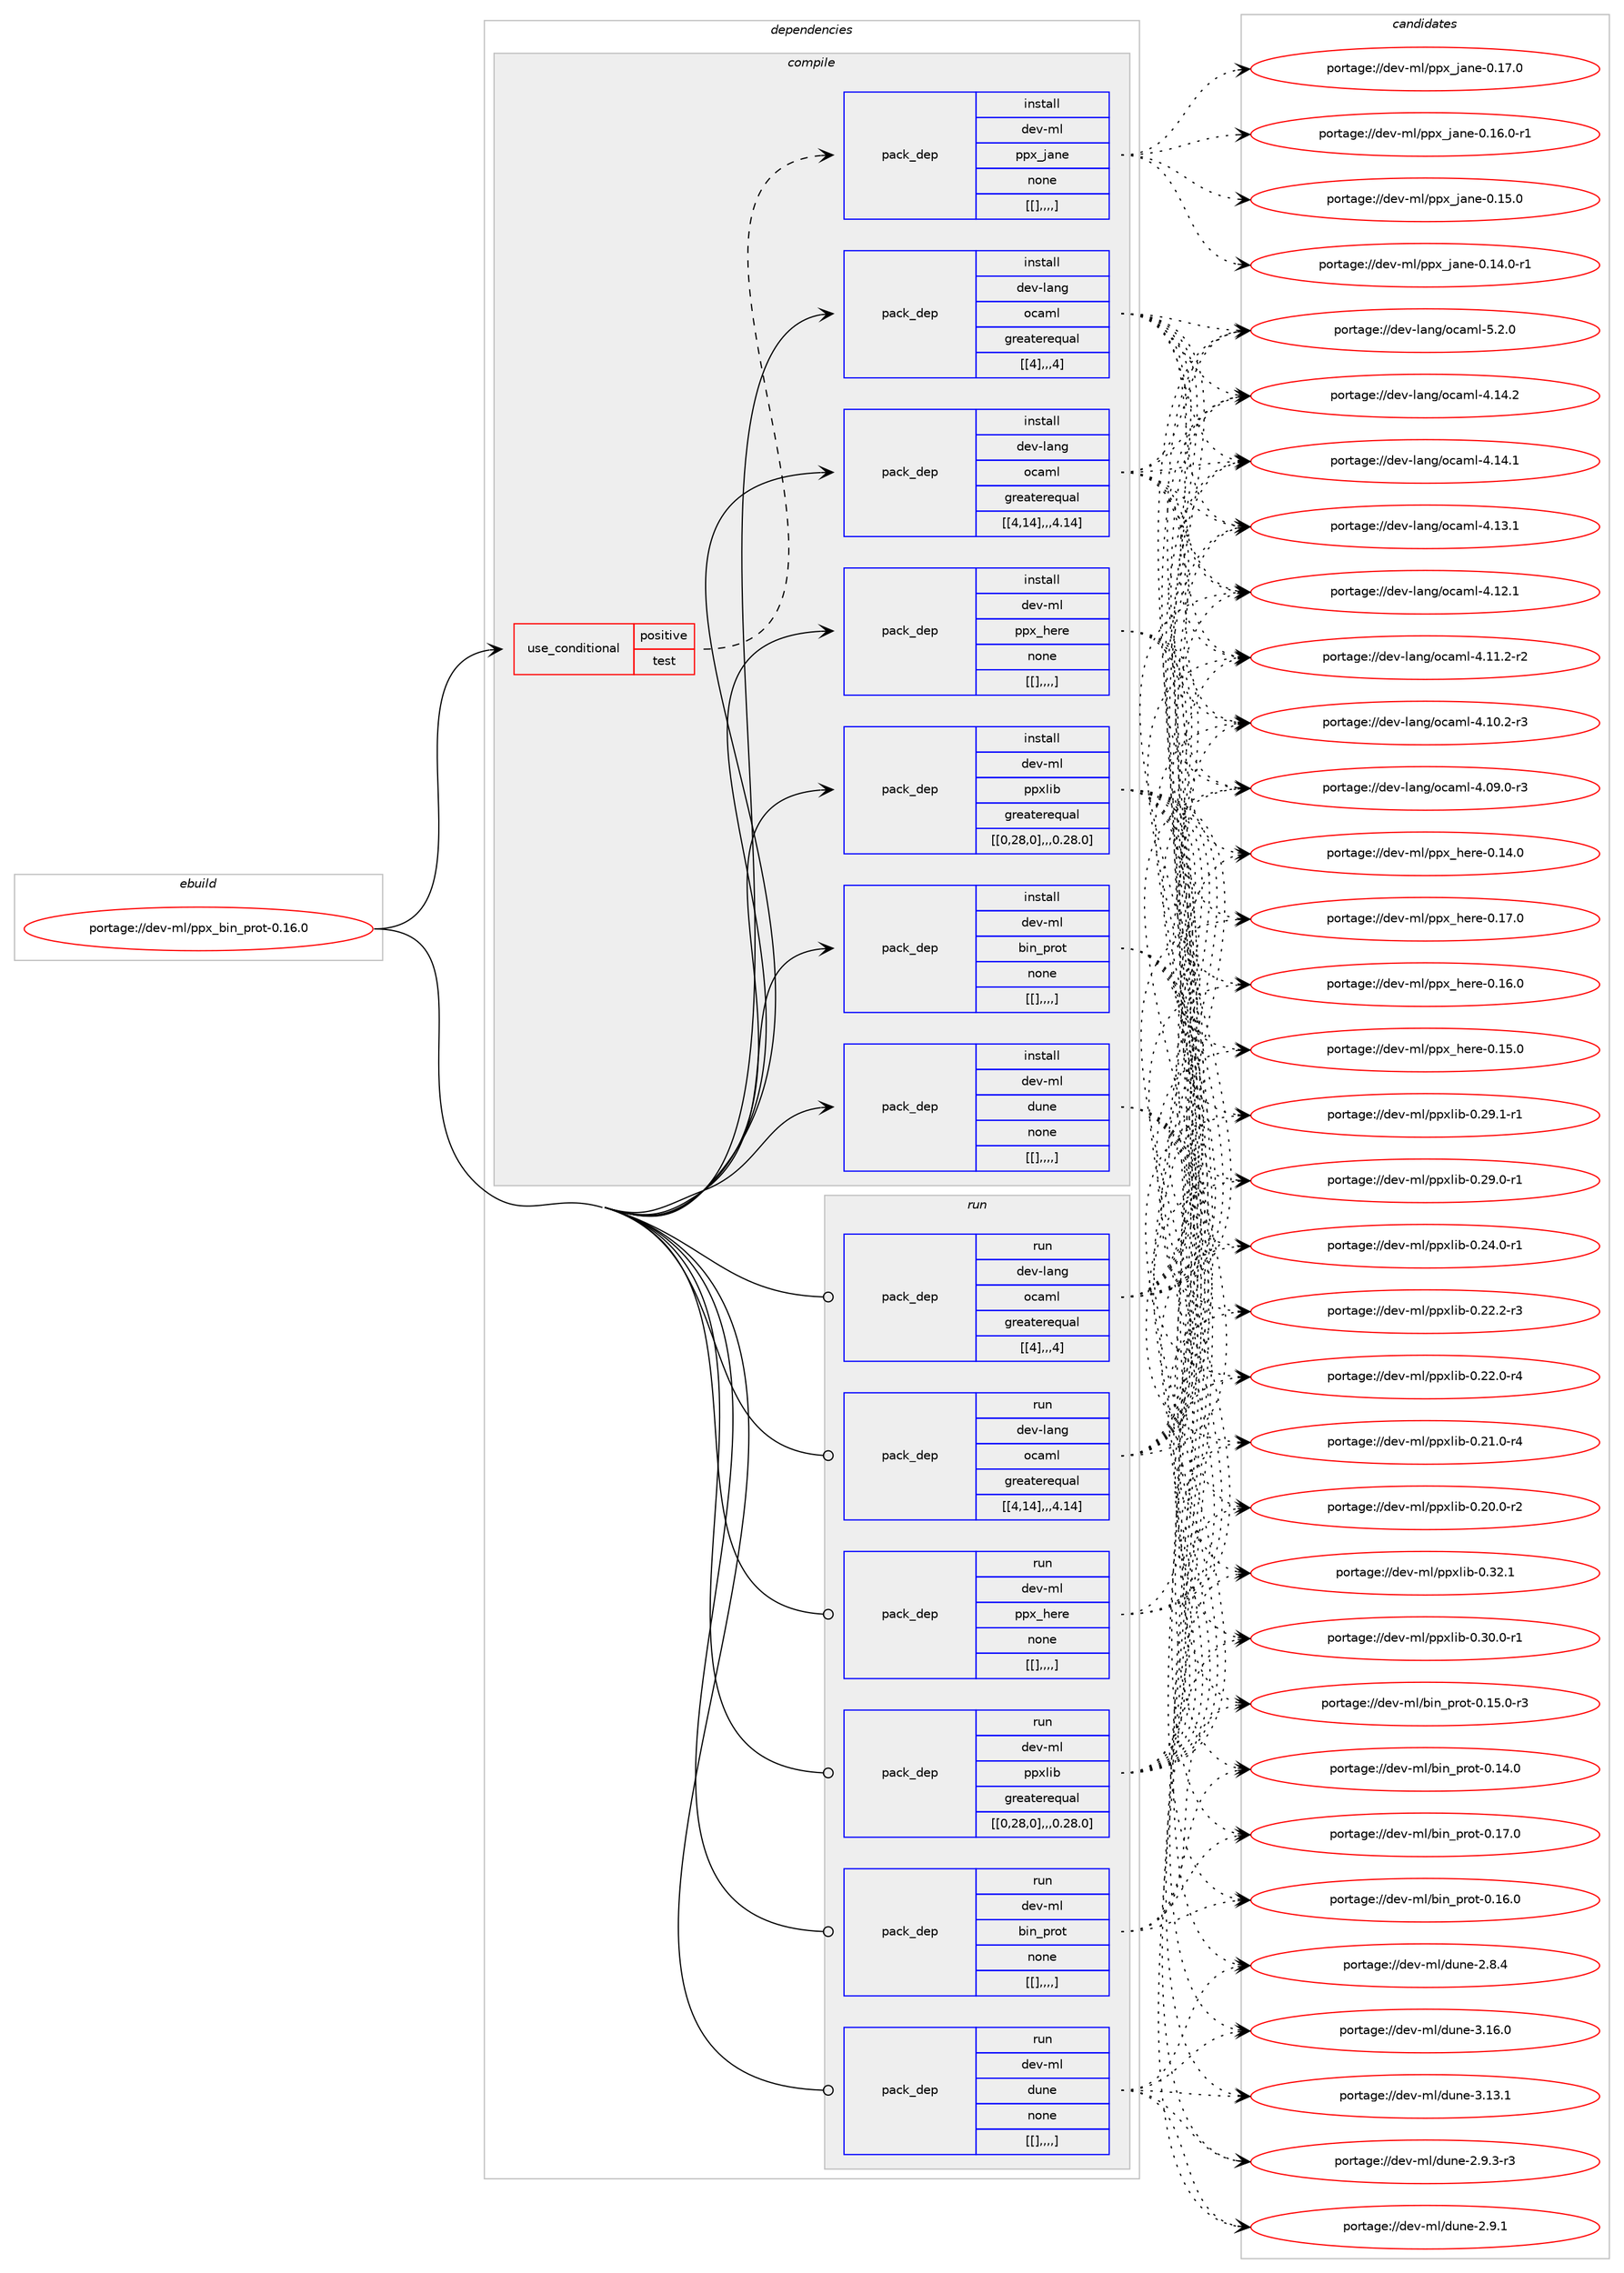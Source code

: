 digraph prolog {

# *************
# Graph options
# *************

newrank=true;
concentrate=true;
compound=true;
graph [rankdir=LR,fontname=Helvetica,fontsize=10,ranksep=1.5];#, ranksep=2.5, nodesep=0.2];
edge  [arrowhead=vee];
node  [fontname=Helvetica,fontsize=10];

# **********
# The ebuild
# **********

subgraph cluster_leftcol {
color=gray;
label=<<i>ebuild</i>>;
id [label="portage://dev-ml/ppx_bin_prot-0.16.0", color=red, width=4, href="../dev-ml/ppx_bin_prot-0.16.0.svg"];
}

# ****************
# The dependencies
# ****************

subgraph cluster_midcol {
color=gray;
label=<<i>dependencies</i>>;
subgraph cluster_compile {
fillcolor="#eeeeee";
style=filled;
label=<<i>compile</i>>;
subgraph cond30283 {
dependency123100 [label=<<TABLE BORDER="0" CELLBORDER="1" CELLSPACING="0" CELLPADDING="4"><TR><TD ROWSPAN="3" CELLPADDING="10">use_conditional</TD></TR><TR><TD>positive</TD></TR><TR><TD>test</TD></TR></TABLE>>, shape=none, color=red];
subgraph pack91646 {
dependency123101 [label=<<TABLE BORDER="0" CELLBORDER="1" CELLSPACING="0" CELLPADDING="4" WIDTH="220"><TR><TD ROWSPAN="6" CELLPADDING="30">pack_dep</TD></TR><TR><TD WIDTH="110">install</TD></TR><TR><TD>dev-ml</TD></TR><TR><TD>ppx_jane</TD></TR><TR><TD>none</TD></TR><TR><TD>[[],,,,]</TD></TR></TABLE>>, shape=none, color=blue];
}
dependency123100:e -> dependency123101:w [weight=20,style="dashed",arrowhead="vee"];
}
id:e -> dependency123100:w [weight=20,style="solid",arrowhead="vee"];
subgraph pack91647 {
dependency123102 [label=<<TABLE BORDER="0" CELLBORDER="1" CELLSPACING="0" CELLPADDING="4" WIDTH="220"><TR><TD ROWSPAN="6" CELLPADDING="30">pack_dep</TD></TR><TR><TD WIDTH="110">install</TD></TR><TR><TD>dev-lang</TD></TR><TR><TD>ocaml</TD></TR><TR><TD>greaterequal</TD></TR><TR><TD>[[4],,,4]</TD></TR></TABLE>>, shape=none, color=blue];
}
id:e -> dependency123102:w [weight=20,style="solid",arrowhead="vee"];
subgraph pack91648 {
dependency123103 [label=<<TABLE BORDER="0" CELLBORDER="1" CELLSPACING="0" CELLPADDING="4" WIDTH="220"><TR><TD ROWSPAN="6" CELLPADDING="30">pack_dep</TD></TR><TR><TD WIDTH="110">install</TD></TR><TR><TD>dev-lang</TD></TR><TR><TD>ocaml</TD></TR><TR><TD>greaterequal</TD></TR><TR><TD>[[4,14],,,4.14]</TD></TR></TABLE>>, shape=none, color=blue];
}
id:e -> dependency123103:w [weight=20,style="solid",arrowhead="vee"];
subgraph pack91649 {
dependency123104 [label=<<TABLE BORDER="0" CELLBORDER="1" CELLSPACING="0" CELLPADDING="4" WIDTH="220"><TR><TD ROWSPAN="6" CELLPADDING="30">pack_dep</TD></TR><TR><TD WIDTH="110">install</TD></TR><TR><TD>dev-ml</TD></TR><TR><TD>bin_prot</TD></TR><TR><TD>none</TD></TR><TR><TD>[[],,,,]</TD></TR></TABLE>>, shape=none, color=blue];
}
id:e -> dependency123104:w [weight=20,style="solid",arrowhead="vee"];
subgraph pack91650 {
dependency123105 [label=<<TABLE BORDER="0" CELLBORDER="1" CELLSPACING="0" CELLPADDING="4" WIDTH="220"><TR><TD ROWSPAN="6" CELLPADDING="30">pack_dep</TD></TR><TR><TD WIDTH="110">install</TD></TR><TR><TD>dev-ml</TD></TR><TR><TD>dune</TD></TR><TR><TD>none</TD></TR><TR><TD>[[],,,,]</TD></TR></TABLE>>, shape=none, color=blue];
}
id:e -> dependency123105:w [weight=20,style="solid",arrowhead="vee"];
subgraph pack91651 {
dependency123106 [label=<<TABLE BORDER="0" CELLBORDER="1" CELLSPACING="0" CELLPADDING="4" WIDTH="220"><TR><TD ROWSPAN="6" CELLPADDING="30">pack_dep</TD></TR><TR><TD WIDTH="110">install</TD></TR><TR><TD>dev-ml</TD></TR><TR><TD>ppx_here</TD></TR><TR><TD>none</TD></TR><TR><TD>[[],,,,]</TD></TR></TABLE>>, shape=none, color=blue];
}
id:e -> dependency123106:w [weight=20,style="solid",arrowhead="vee"];
subgraph pack91652 {
dependency123107 [label=<<TABLE BORDER="0" CELLBORDER="1" CELLSPACING="0" CELLPADDING="4" WIDTH="220"><TR><TD ROWSPAN="6" CELLPADDING="30">pack_dep</TD></TR><TR><TD WIDTH="110">install</TD></TR><TR><TD>dev-ml</TD></TR><TR><TD>ppxlib</TD></TR><TR><TD>greaterequal</TD></TR><TR><TD>[[0,28,0],,,0.28.0]</TD></TR></TABLE>>, shape=none, color=blue];
}
id:e -> dependency123107:w [weight=20,style="solid",arrowhead="vee"];
}
subgraph cluster_compileandrun {
fillcolor="#eeeeee";
style=filled;
label=<<i>compile and run</i>>;
}
subgraph cluster_run {
fillcolor="#eeeeee";
style=filled;
label=<<i>run</i>>;
subgraph pack91653 {
dependency123108 [label=<<TABLE BORDER="0" CELLBORDER="1" CELLSPACING="0" CELLPADDING="4" WIDTH="220"><TR><TD ROWSPAN="6" CELLPADDING="30">pack_dep</TD></TR><TR><TD WIDTH="110">run</TD></TR><TR><TD>dev-lang</TD></TR><TR><TD>ocaml</TD></TR><TR><TD>greaterequal</TD></TR><TR><TD>[[4],,,4]</TD></TR></TABLE>>, shape=none, color=blue];
}
id:e -> dependency123108:w [weight=20,style="solid",arrowhead="odot"];
subgraph pack91654 {
dependency123109 [label=<<TABLE BORDER="0" CELLBORDER="1" CELLSPACING="0" CELLPADDING="4" WIDTH="220"><TR><TD ROWSPAN="6" CELLPADDING="30">pack_dep</TD></TR><TR><TD WIDTH="110">run</TD></TR><TR><TD>dev-lang</TD></TR><TR><TD>ocaml</TD></TR><TR><TD>greaterequal</TD></TR><TR><TD>[[4,14],,,4.14]</TD></TR></TABLE>>, shape=none, color=blue];
}
id:e -> dependency123109:w [weight=20,style="solid",arrowhead="odot"];
subgraph pack91655 {
dependency123110 [label=<<TABLE BORDER="0" CELLBORDER="1" CELLSPACING="0" CELLPADDING="4" WIDTH="220"><TR><TD ROWSPAN="6" CELLPADDING="30">pack_dep</TD></TR><TR><TD WIDTH="110">run</TD></TR><TR><TD>dev-ml</TD></TR><TR><TD>bin_prot</TD></TR><TR><TD>none</TD></TR><TR><TD>[[],,,,]</TD></TR></TABLE>>, shape=none, color=blue];
}
id:e -> dependency123110:w [weight=20,style="solid",arrowhead="odot"];
subgraph pack91656 {
dependency123111 [label=<<TABLE BORDER="0" CELLBORDER="1" CELLSPACING="0" CELLPADDING="4" WIDTH="220"><TR><TD ROWSPAN="6" CELLPADDING="30">pack_dep</TD></TR><TR><TD WIDTH="110">run</TD></TR><TR><TD>dev-ml</TD></TR><TR><TD>dune</TD></TR><TR><TD>none</TD></TR><TR><TD>[[],,,,]</TD></TR></TABLE>>, shape=none, color=blue];
}
id:e -> dependency123111:w [weight=20,style="solid",arrowhead="odot"];
subgraph pack91657 {
dependency123112 [label=<<TABLE BORDER="0" CELLBORDER="1" CELLSPACING="0" CELLPADDING="4" WIDTH="220"><TR><TD ROWSPAN="6" CELLPADDING="30">pack_dep</TD></TR><TR><TD WIDTH="110">run</TD></TR><TR><TD>dev-ml</TD></TR><TR><TD>ppx_here</TD></TR><TR><TD>none</TD></TR><TR><TD>[[],,,,]</TD></TR></TABLE>>, shape=none, color=blue];
}
id:e -> dependency123112:w [weight=20,style="solid",arrowhead="odot"];
subgraph pack91658 {
dependency123113 [label=<<TABLE BORDER="0" CELLBORDER="1" CELLSPACING="0" CELLPADDING="4" WIDTH="220"><TR><TD ROWSPAN="6" CELLPADDING="30">pack_dep</TD></TR><TR><TD WIDTH="110">run</TD></TR><TR><TD>dev-ml</TD></TR><TR><TD>ppxlib</TD></TR><TR><TD>greaterequal</TD></TR><TR><TD>[[0,28,0],,,0.28.0]</TD></TR></TABLE>>, shape=none, color=blue];
}
id:e -> dependency123113:w [weight=20,style="solid",arrowhead="odot"];
}
}

# **************
# The candidates
# **************

subgraph cluster_choices {
rank=same;
color=gray;
label=<<i>candidates</i>>;

subgraph choice91646 {
color=black;
nodesep=1;
choice1001011184510910847112112120951069711010145484649554648 [label="portage://dev-ml/ppx_jane-0.17.0", color=red, width=4,href="../dev-ml/ppx_jane-0.17.0.svg"];
choice10010111845109108471121121209510697110101454846495446484511449 [label="portage://dev-ml/ppx_jane-0.16.0-r1", color=red, width=4,href="../dev-ml/ppx_jane-0.16.0-r1.svg"];
choice1001011184510910847112112120951069711010145484649534648 [label="portage://dev-ml/ppx_jane-0.15.0", color=red, width=4,href="../dev-ml/ppx_jane-0.15.0.svg"];
choice10010111845109108471121121209510697110101454846495246484511449 [label="portage://dev-ml/ppx_jane-0.14.0-r1", color=red, width=4,href="../dev-ml/ppx_jane-0.14.0-r1.svg"];
dependency123101:e -> choice1001011184510910847112112120951069711010145484649554648:w [style=dotted,weight="100"];
dependency123101:e -> choice10010111845109108471121121209510697110101454846495446484511449:w [style=dotted,weight="100"];
dependency123101:e -> choice1001011184510910847112112120951069711010145484649534648:w [style=dotted,weight="100"];
dependency123101:e -> choice10010111845109108471121121209510697110101454846495246484511449:w [style=dotted,weight="100"];
}
subgraph choice91647 {
color=black;
nodesep=1;
choice1001011184510897110103471119997109108455346504648 [label="portage://dev-lang/ocaml-5.2.0", color=red, width=4,href="../dev-lang/ocaml-5.2.0.svg"];
choice100101118451089711010347111999710910845524649524650 [label="portage://dev-lang/ocaml-4.14.2", color=red, width=4,href="../dev-lang/ocaml-4.14.2.svg"];
choice100101118451089711010347111999710910845524649524649 [label="portage://dev-lang/ocaml-4.14.1", color=red, width=4,href="../dev-lang/ocaml-4.14.1.svg"];
choice100101118451089711010347111999710910845524649514649 [label="portage://dev-lang/ocaml-4.13.1", color=red, width=4,href="../dev-lang/ocaml-4.13.1.svg"];
choice100101118451089711010347111999710910845524649504649 [label="portage://dev-lang/ocaml-4.12.1", color=red, width=4,href="../dev-lang/ocaml-4.12.1.svg"];
choice1001011184510897110103471119997109108455246494946504511450 [label="portage://dev-lang/ocaml-4.11.2-r2", color=red, width=4,href="../dev-lang/ocaml-4.11.2-r2.svg"];
choice1001011184510897110103471119997109108455246494846504511451 [label="portage://dev-lang/ocaml-4.10.2-r3", color=red, width=4,href="../dev-lang/ocaml-4.10.2-r3.svg"];
choice1001011184510897110103471119997109108455246485746484511451 [label="portage://dev-lang/ocaml-4.09.0-r3", color=red, width=4,href="../dev-lang/ocaml-4.09.0-r3.svg"];
dependency123102:e -> choice1001011184510897110103471119997109108455346504648:w [style=dotted,weight="100"];
dependency123102:e -> choice100101118451089711010347111999710910845524649524650:w [style=dotted,weight="100"];
dependency123102:e -> choice100101118451089711010347111999710910845524649524649:w [style=dotted,weight="100"];
dependency123102:e -> choice100101118451089711010347111999710910845524649514649:w [style=dotted,weight="100"];
dependency123102:e -> choice100101118451089711010347111999710910845524649504649:w [style=dotted,weight="100"];
dependency123102:e -> choice1001011184510897110103471119997109108455246494946504511450:w [style=dotted,weight="100"];
dependency123102:e -> choice1001011184510897110103471119997109108455246494846504511451:w [style=dotted,weight="100"];
dependency123102:e -> choice1001011184510897110103471119997109108455246485746484511451:w [style=dotted,weight="100"];
}
subgraph choice91648 {
color=black;
nodesep=1;
choice1001011184510897110103471119997109108455346504648 [label="portage://dev-lang/ocaml-5.2.0", color=red, width=4,href="../dev-lang/ocaml-5.2.0.svg"];
choice100101118451089711010347111999710910845524649524650 [label="portage://dev-lang/ocaml-4.14.2", color=red, width=4,href="../dev-lang/ocaml-4.14.2.svg"];
choice100101118451089711010347111999710910845524649524649 [label="portage://dev-lang/ocaml-4.14.1", color=red, width=4,href="../dev-lang/ocaml-4.14.1.svg"];
choice100101118451089711010347111999710910845524649514649 [label="portage://dev-lang/ocaml-4.13.1", color=red, width=4,href="../dev-lang/ocaml-4.13.1.svg"];
choice100101118451089711010347111999710910845524649504649 [label="portage://dev-lang/ocaml-4.12.1", color=red, width=4,href="../dev-lang/ocaml-4.12.1.svg"];
choice1001011184510897110103471119997109108455246494946504511450 [label="portage://dev-lang/ocaml-4.11.2-r2", color=red, width=4,href="../dev-lang/ocaml-4.11.2-r2.svg"];
choice1001011184510897110103471119997109108455246494846504511451 [label="portage://dev-lang/ocaml-4.10.2-r3", color=red, width=4,href="../dev-lang/ocaml-4.10.2-r3.svg"];
choice1001011184510897110103471119997109108455246485746484511451 [label="portage://dev-lang/ocaml-4.09.0-r3", color=red, width=4,href="../dev-lang/ocaml-4.09.0-r3.svg"];
dependency123103:e -> choice1001011184510897110103471119997109108455346504648:w [style=dotted,weight="100"];
dependency123103:e -> choice100101118451089711010347111999710910845524649524650:w [style=dotted,weight="100"];
dependency123103:e -> choice100101118451089711010347111999710910845524649524649:w [style=dotted,weight="100"];
dependency123103:e -> choice100101118451089711010347111999710910845524649514649:w [style=dotted,weight="100"];
dependency123103:e -> choice100101118451089711010347111999710910845524649504649:w [style=dotted,weight="100"];
dependency123103:e -> choice1001011184510897110103471119997109108455246494946504511450:w [style=dotted,weight="100"];
dependency123103:e -> choice1001011184510897110103471119997109108455246494846504511451:w [style=dotted,weight="100"];
dependency123103:e -> choice1001011184510897110103471119997109108455246485746484511451:w [style=dotted,weight="100"];
}
subgraph choice91649 {
color=black;
nodesep=1;
choice1001011184510910847981051109511211411111645484649554648 [label="portage://dev-ml/bin_prot-0.17.0", color=red, width=4,href="../dev-ml/bin_prot-0.17.0.svg"];
choice1001011184510910847981051109511211411111645484649544648 [label="portage://dev-ml/bin_prot-0.16.0", color=red, width=4,href="../dev-ml/bin_prot-0.16.0.svg"];
choice10010111845109108479810511095112114111116454846495346484511451 [label="portage://dev-ml/bin_prot-0.15.0-r3", color=red, width=4,href="../dev-ml/bin_prot-0.15.0-r3.svg"];
choice1001011184510910847981051109511211411111645484649524648 [label="portage://dev-ml/bin_prot-0.14.0", color=red, width=4,href="../dev-ml/bin_prot-0.14.0.svg"];
dependency123104:e -> choice1001011184510910847981051109511211411111645484649554648:w [style=dotted,weight="100"];
dependency123104:e -> choice1001011184510910847981051109511211411111645484649544648:w [style=dotted,weight="100"];
dependency123104:e -> choice10010111845109108479810511095112114111116454846495346484511451:w [style=dotted,weight="100"];
dependency123104:e -> choice1001011184510910847981051109511211411111645484649524648:w [style=dotted,weight="100"];
}
subgraph choice91650 {
color=black;
nodesep=1;
choice100101118451091084710011711010145514649544648 [label="portage://dev-ml/dune-3.16.0", color=red, width=4,href="../dev-ml/dune-3.16.0.svg"];
choice100101118451091084710011711010145514649514649 [label="portage://dev-ml/dune-3.13.1", color=red, width=4,href="../dev-ml/dune-3.13.1.svg"];
choice10010111845109108471001171101014550465746514511451 [label="portage://dev-ml/dune-2.9.3-r3", color=red, width=4,href="../dev-ml/dune-2.9.3-r3.svg"];
choice1001011184510910847100117110101455046574649 [label="portage://dev-ml/dune-2.9.1", color=red, width=4,href="../dev-ml/dune-2.9.1.svg"];
choice1001011184510910847100117110101455046564652 [label="portage://dev-ml/dune-2.8.4", color=red, width=4,href="../dev-ml/dune-2.8.4.svg"];
dependency123105:e -> choice100101118451091084710011711010145514649544648:w [style=dotted,weight="100"];
dependency123105:e -> choice100101118451091084710011711010145514649514649:w [style=dotted,weight="100"];
dependency123105:e -> choice10010111845109108471001171101014550465746514511451:w [style=dotted,weight="100"];
dependency123105:e -> choice1001011184510910847100117110101455046574649:w [style=dotted,weight="100"];
dependency123105:e -> choice1001011184510910847100117110101455046564652:w [style=dotted,weight="100"];
}
subgraph choice91651 {
color=black;
nodesep=1;
choice10010111845109108471121121209510410111410145484649554648 [label="portage://dev-ml/ppx_here-0.17.0", color=red, width=4,href="../dev-ml/ppx_here-0.17.0.svg"];
choice10010111845109108471121121209510410111410145484649544648 [label="portage://dev-ml/ppx_here-0.16.0", color=red, width=4,href="../dev-ml/ppx_here-0.16.0.svg"];
choice10010111845109108471121121209510410111410145484649534648 [label="portage://dev-ml/ppx_here-0.15.0", color=red, width=4,href="../dev-ml/ppx_here-0.15.0.svg"];
choice10010111845109108471121121209510410111410145484649524648 [label="portage://dev-ml/ppx_here-0.14.0", color=red, width=4,href="../dev-ml/ppx_here-0.14.0.svg"];
dependency123106:e -> choice10010111845109108471121121209510410111410145484649554648:w [style=dotted,weight="100"];
dependency123106:e -> choice10010111845109108471121121209510410111410145484649544648:w [style=dotted,weight="100"];
dependency123106:e -> choice10010111845109108471121121209510410111410145484649534648:w [style=dotted,weight="100"];
dependency123106:e -> choice10010111845109108471121121209510410111410145484649524648:w [style=dotted,weight="100"];
}
subgraph choice91652 {
color=black;
nodesep=1;
choice10010111845109108471121121201081059845484651504649 [label="portage://dev-ml/ppxlib-0.32.1", color=red, width=4,href="../dev-ml/ppxlib-0.32.1.svg"];
choice100101118451091084711211212010810598454846514846484511449 [label="portage://dev-ml/ppxlib-0.30.0-r1", color=red, width=4,href="../dev-ml/ppxlib-0.30.0-r1.svg"];
choice100101118451091084711211212010810598454846505746494511449 [label="portage://dev-ml/ppxlib-0.29.1-r1", color=red, width=4,href="../dev-ml/ppxlib-0.29.1-r1.svg"];
choice100101118451091084711211212010810598454846505746484511449 [label="portage://dev-ml/ppxlib-0.29.0-r1", color=red, width=4,href="../dev-ml/ppxlib-0.29.0-r1.svg"];
choice100101118451091084711211212010810598454846505246484511449 [label="portage://dev-ml/ppxlib-0.24.0-r1", color=red, width=4,href="../dev-ml/ppxlib-0.24.0-r1.svg"];
choice100101118451091084711211212010810598454846505046504511451 [label="portage://dev-ml/ppxlib-0.22.2-r3", color=red, width=4,href="../dev-ml/ppxlib-0.22.2-r3.svg"];
choice100101118451091084711211212010810598454846505046484511452 [label="portage://dev-ml/ppxlib-0.22.0-r4", color=red, width=4,href="../dev-ml/ppxlib-0.22.0-r4.svg"];
choice100101118451091084711211212010810598454846504946484511452 [label="portage://dev-ml/ppxlib-0.21.0-r4", color=red, width=4,href="../dev-ml/ppxlib-0.21.0-r4.svg"];
choice100101118451091084711211212010810598454846504846484511450 [label="portage://dev-ml/ppxlib-0.20.0-r2", color=red, width=4,href="../dev-ml/ppxlib-0.20.0-r2.svg"];
dependency123107:e -> choice10010111845109108471121121201081059845484651504649:w [style=dotted,weight="100"];
dependency123107:e -> choice100101118451091084711211212010810598454846514846484511449:w [style=dotted,weight="100"];
dependency123107:e -> choice100101118451091084711211212010810598454846505746494511449:w [style=dotted,weight="100"];
dependency123107:e -> choice100101118451091084711211212010810598454846505746484511449:w [style=dotted,weight="100"];
dependency123107:e -> choice100101118451091084711211212010810598454846505246484511449:w [style=dotted,weight="100"];
dependency123107:e -> choice100101118451091084711211212010810598454846505046504511451:w [style=dotted,weight="100"];
dependency123107:e -> choice100101118451091084711211212010810598454846505046484511452:w [style=dotted,weight="100"];
dependency123107:e -> choice100101118451091084711211212010810598454846504946484511452:w [style=dotted,weight="100"];
dependency123107:e -> choice100101118451091084711211212010810598454846504846484511450:w [style=dotted,weight="100"];
}
subgraph choice91653 {
color=black;
nodesep=1;
choice1001011184510897110103471119997109108455346504648 [label="portage://dev-lang/ocaml-5.2.0", color=red, width=4,href="../dev-lang/ocaml-5.2.0.svg"];
choice100101118451089711010347111999710910845524649524650 [label="portage://dev-lang/ocaml-4.14.2", color=red, width=4,href="../dev-lang/ocaml-4.14.2.svg"];
choice100101118451089711010347111999710910845524649524649 [label="portage://dev-lang/ocaml-4.14.1", color=red, width=4,href="../dev-lang/ocaml-4.14.1.svg"];
choice100101118451089711010347111999710910845524649514649 [label="portage://dev-lang/ocaml-4.13.1", color=red, width=4,href="../dev-lang/ocaml-4.13.1.svg"];
choice100101118451089711010347111999710910845524649504649 [label="portage://dev-lang/ocaml-4.12.1", color=red, width=4,href="../dev-lang/ocaml-4.12.1.svg"];
choice1001011184510897110103471119997109108455246494946504511450 [label="portage://dev-lang/ocaml-4.11.2-r2", color=red, width=4,href="../dev-lang/ocaml-4.11.2-r2.svg"];
choice1001011184510897110103471119997109108455246494846504511451 [label="portage://dev-lang/ocaml-4.10.2-r3", color=red, width=4,href="../dev-lang/ocaml-4.10.2-r3.svg"];
choice1001011184510897110103471119997109108455246485746484511451 [label="portage://dev-lang/ocaml-4.09.0-r3", color=red, width=4,href="../dev-lang/ocaml-4.09.0-r3.svg"];
dependency123108:e -> choice1001011184510897110103471119997109108455346504648:w [style=dotted,weight="100"];
dependency123108:e -> choice100101118451089711010347111999710910845524649524650:w [style=dotted,weight="100"];
dependency123108:e -> choice100101118451089711010347111999710910845524649524649:w [style=dotted,weight="100"];
dependency123108:e -> choice100101118451089711010347111999710910845524649514649:w [style=dotted,weight="100"];
dependency123108:e -> choice100101118451089711010347111999710910845524649504649:w [style=dotted,weight="100"];
dependency123108:e -> choice1001011184510897110103471119997109108455246494946504511450:w [style=dotted,weight="100"];
dependency123108:e -> choice1001011184510897110103471119997109108455246494846504511451:w [style=dotted,weight="100"];
dependency123108:e -> choice1001011184510897110103471119997109108455246485746484511451:w [style=dotted,weight="100"];
}
subgraph choice91654 {
color=black;
nodesep=1;
choice1001011184510897110103471119997109108455346504648 [label="portage://dev-lang/ocaml-5.2.0", color=red, width=4,href="../dev-lang/ocaml-5.2.0.svg"];
choice100101118451089711010347111999710910845524649524650 [label="portage://dev-lang/ocaml-4.14.2", color=red, width=4,href="../dev-lang/ocaml-4.14.2.svg"];
choice100101118451089711010347111999710910845524649524649 [label="portage://dev-lang/ocaml-4.14.1", color=red, width=4,href="../dev-lang/ocaml-4.14.1.svg"];
choice100101118451089711010347111999710910845524649514649 [label="portage://dev-lang/ocaml-4.13.1", color=red, width=4,href="../dev-lang/ocaml-4.13.1.svg"];
choice100101118451089711010347111999710910845524649504649 [label="portage://dev-lang/ocaml-4.12.1", color=red, width=4,href="../dev-lang/ocaml-4.12.1.svg"];
choice1001011184510897110103471119997109108455246494946504511450 [label="portage://dev-lang/ocaml-4.11.2-r2", color=red, width=4,href="../dev-lang/ocaml-4.11.2-r2.svg"];
choice1001011184510897110103471119997109108455246494846504511451 [label="portage://dev-lang/ocaml-4.10.2-r3", color=red, width=4,href="../dev-lang/ocaml-4.10.2-r3.svg"];
choice1001011184510897110103471119997109108455246485746484511451 [label="portage://dev-lang/ocaml-4.09.0-r3", color=red, width=4,href="../dev-lang/ocaml-4.09.0-r3.svg"];
dependency123109:e -> choice1001011184510897110103471119997109108455346504648:w [style=dotted,weight="100"];
dependency123109:e -> choice100101118451089711010347111999710910845524649524650:w [style=dotted,weight="100"];
dependency123109:e -> choice100101118451089711010347111999710910845524649524649:w [style=dotted,weight="100"];
dependency123109:e -> choice100101118451089711010347111999710910845524649514649:w [style=dotted,weight="100"];
dependency123109:e -> choice100101118451089711010347111999710910845524649504649:w [style=dotted,weight="100"];
dependency123109:e -> choice1001011184510897110103471119997109108455246494946504511450:w [style=dotted,weight="100"];
dependency123109:e -> choice1001011184510897110103471119997109108455246494846504511451:w [style=dotted,weight="100"];
dependency123109:e -> choice1001011184510897110103471119997109108455246485746484511451:w [style=dotted,weight="100"];
}
subgraph choice91655 {
color=black;
nodesep=1;
choice1001011184510910847981051109511211411111645484649554648 [label="portage://dev-ml/bin_prot-0.17.0", color=red, width=4,href="../dev-ml/bin_prot-0.17.0.svg"];
choice1001011184510910847981051109511211411111645484649544648 [label="portage://dev-ml/bin_prot-0.16.0", color=red, width=4,href="../dev-ml/bin_prot-0.16.0.svg"];
choice10010111845109108479810511095112114111116454846495346484511451 [label="portage://dev-ml/bin_prot-0.15.0-r3", color=red, width=4,href="../dev-ml/bin_prot-0.15.0-r3.svg"];
choice1001011184510910847981051109511211411111645484649524648 [label="portage://dev-ml/bin_prot-0.14.0", color=red, width=4,href="../dev-ml/bin_prot-0.14.0.svg"];
dependency123110:e -> choice1001011184510910847981051109511211411111645484649554648:w [style=dotted,weight="100"];
dependency123110:e -> choice1001011184510910847981051109511211411111645484649544648:w [style=dotted,weight="100"];
dependency123110:e -> choice10010111845109108479810511095112114111116454846495346484511451:w [style=dotted,weight="100"];
dependency123110:e -> choice1001011184510910847981051109511211411111645484649524648:w [style=dotted,weight="100"];
}
subgraph choice91656 {
color=black;
nodesep=1;
choice100101118451091084710011711010145514649544648 [label="portage://dev-ml/dune-3.16.0", color=red, width=4,href="../dev-ml/dune-3.16.0.svg"];
choice100101118451091084710011711010145514649514649 [label="portage://dev-ml/dune-3.13.1", color=red, width=4,href="../dev-ml/dune-3.13.1.svg"];
choice10010111845109108471001171101014550465746514511451 [label="portage://dev-ml/dune-2.9.3-r3", color=red, width=4,href="../dev-ml/dune-2.9.3-r3.svg"];
choice1001011184510910847100117110101455046574649 [label="portage://dev-ml/dune-2.9.1", color=red, width=4,href="../dev-ml/dune-2.9.1.svg"];
choice1001011184510910847100117110101455046564652 [label="portage://dev-ml/dune-2.8.4", color=red, width=4,href="../dev-ml/dune-2.8.4.svg"];
dependency123111:e -> choice100101118451091084710011711010145514649544648:w [style=dotted,weight="100"];
dependency123111:e -> choice100101118451091084710011711010145514649514649:w [style=dotted,weight="100"];
dependency123111:e -> choice10010111845109108471001171101014550465746514511451:w [style=dotted,weight="100"];
dependency123111:e -> choice1001011184510910847100117110101455046574649:w [style=dotted,weight="100"];
dependency123111:e -> choice1001011184510910847100117110101455046564652:w [style=dotted,weight="100"];
}
subgraph choice91657 {
color=black;
nodesep=1;
choice10010111845109108471121121209510410111410145484649554648 [label="portage://dev-ml/ppx_here-0.17.0", color=red, width=4,href="../dev-ml/ppx_here-0.17.0.svg"];
choice10010111845109108471121121209510410111410145484649544648 [label="portage://dev-ml/ppx_here-0.16.0", color=red, width=4,href="../dev-ml/ppx_here-0.16.0.svg"];
choice10010111845109108471121121209510410111410145484649534648 [label="portage://dev-ml/ppx_here-0.15.0", color=red, width=4,href="../dev-ml/ppx_here-0.15.0.svg"];
choice10010111845109108471121121209510410111410145484649524648 [label="portage://dev-ml/ppx_here-0.14.0", color=red, width=4,href="../dev-ml/ppx_here-0.14.0.svg"];
dependency123112:e -> choice10010111845109108471121121209510410111410145484649554648:w [style=dotted,weight="100"];
dependency123112:e -> choice10010111845109108471121121209510410111410145484649544648:w [style=dotted,weight="100"];
dependency123112:e -> choice10010111845109108471121121209510410111410145484649534648:w [style=dotted,weight="100"];
dependency123112:e -> choice10010111845109108471121121209510410111410145484649524648:w [style=dotted,weight="100"];
}
subgraph choice91658 {
color=black;
nodesep=1;
choice10010111845109108471121121201081059845484651504649 [label="portage://dev-ml/ppxlib-0.32.1", color=red, width=4,href="../dev-ml/ppxlib-0.32.1.svg"];
choice100101118451091084711211212010810598454846514846484511449 [label="portage://dev-ml/ppxlib-0.30.0-r1", color=red, width=4,href="../dev-ml/ppxlib-0.30.0-r1.svg"];
choice100101118451091084711211212010810598454846505746494511449 [label="portage://dev-ml/ppxlib-0.29.1-r1", color=red, width=4,href="../dev-ml/ppxlib-0.29.1-r1.svg"];
choice100101118451091084711211212010810598454846505746484511449 [label="portage://dev-ml/ppxlib-0.29.0-r1", color=red, width=4,href="../dev-ml/ppxlib-0.29.0-r1.svg"];
choice100101118451091084711211212010810598454846505246484511449 [label="portage://dev-ml/ppxlib-0.24.0-r1", color=red, width=4,href="../dev-ml/ppxlib-0.24.0-r1.svg"];
choice100101118451091084711211212010810598454846505046504511451 [label="portage://dev-ml/ppxlib-0.22.2-r3", color=red, width=4,href="../dev-ml/ppxlib-0.22.2-r3.svg"];
choice100101118451091084711211212010810598454846505046484511452 [label="portage://dev-ml/ppxlib-0.22.0-r4", color=red, width=4,href="../dev-ml/ppxlib-0.22.0-r4.svg"];
choice100101118451091084711211212010810598454846504946484511452 [label="portage://dev-ml/ppxlib-0.21.0-r4", color=red, width=4,href="../dev-ml/ppxlib-0.21.0-r4.svg"];
choice100101118451091084711211212010810598454846504846484511450 [label="portage://dev-ml/ppxlib-0.20.0-r2", color=red, width=4,href="../dev-ml/ppxlib-0.20.0-r2.svg"];
dependency123113:e -> choice10010111845109108471121121201081059845484651504649:w [style=dotted,weight="100"];
dependency123113:e -> choice100101118451091084711211212010810598454846514846484511449:w [style=dotted,weight="100"];
dependency123113:e -> choice100101118451091084711211212010810598454846505746494511449:w [style=dotted,weight="100"];
dependency123113:e -> choice100101118451091084711211212010810598454846505746484511449:w [style=dotted,weight="100"];
dependency123113:e -> choice100101118451091084711211212010810598454846505246484511449:w [style=dotted,weight="100"];
dependency123113:e -> choice100101118451091084711211212010810598454846505046504511451:w [style=dotted,weight="100"];
dependency123113:e -> choice100101118451091084711211212010810598454846505046484511452:w [style=dotted,weight="100"];
dependency123113:e -> choice100101118451091084711211212010810598454846504946484511452:w [style=dotted,weight="100"];
dependency123113:e -> choice100101118451091084711211212010810598454846504846484511450:w [style=dotted,weight="100"];
}
}

}

